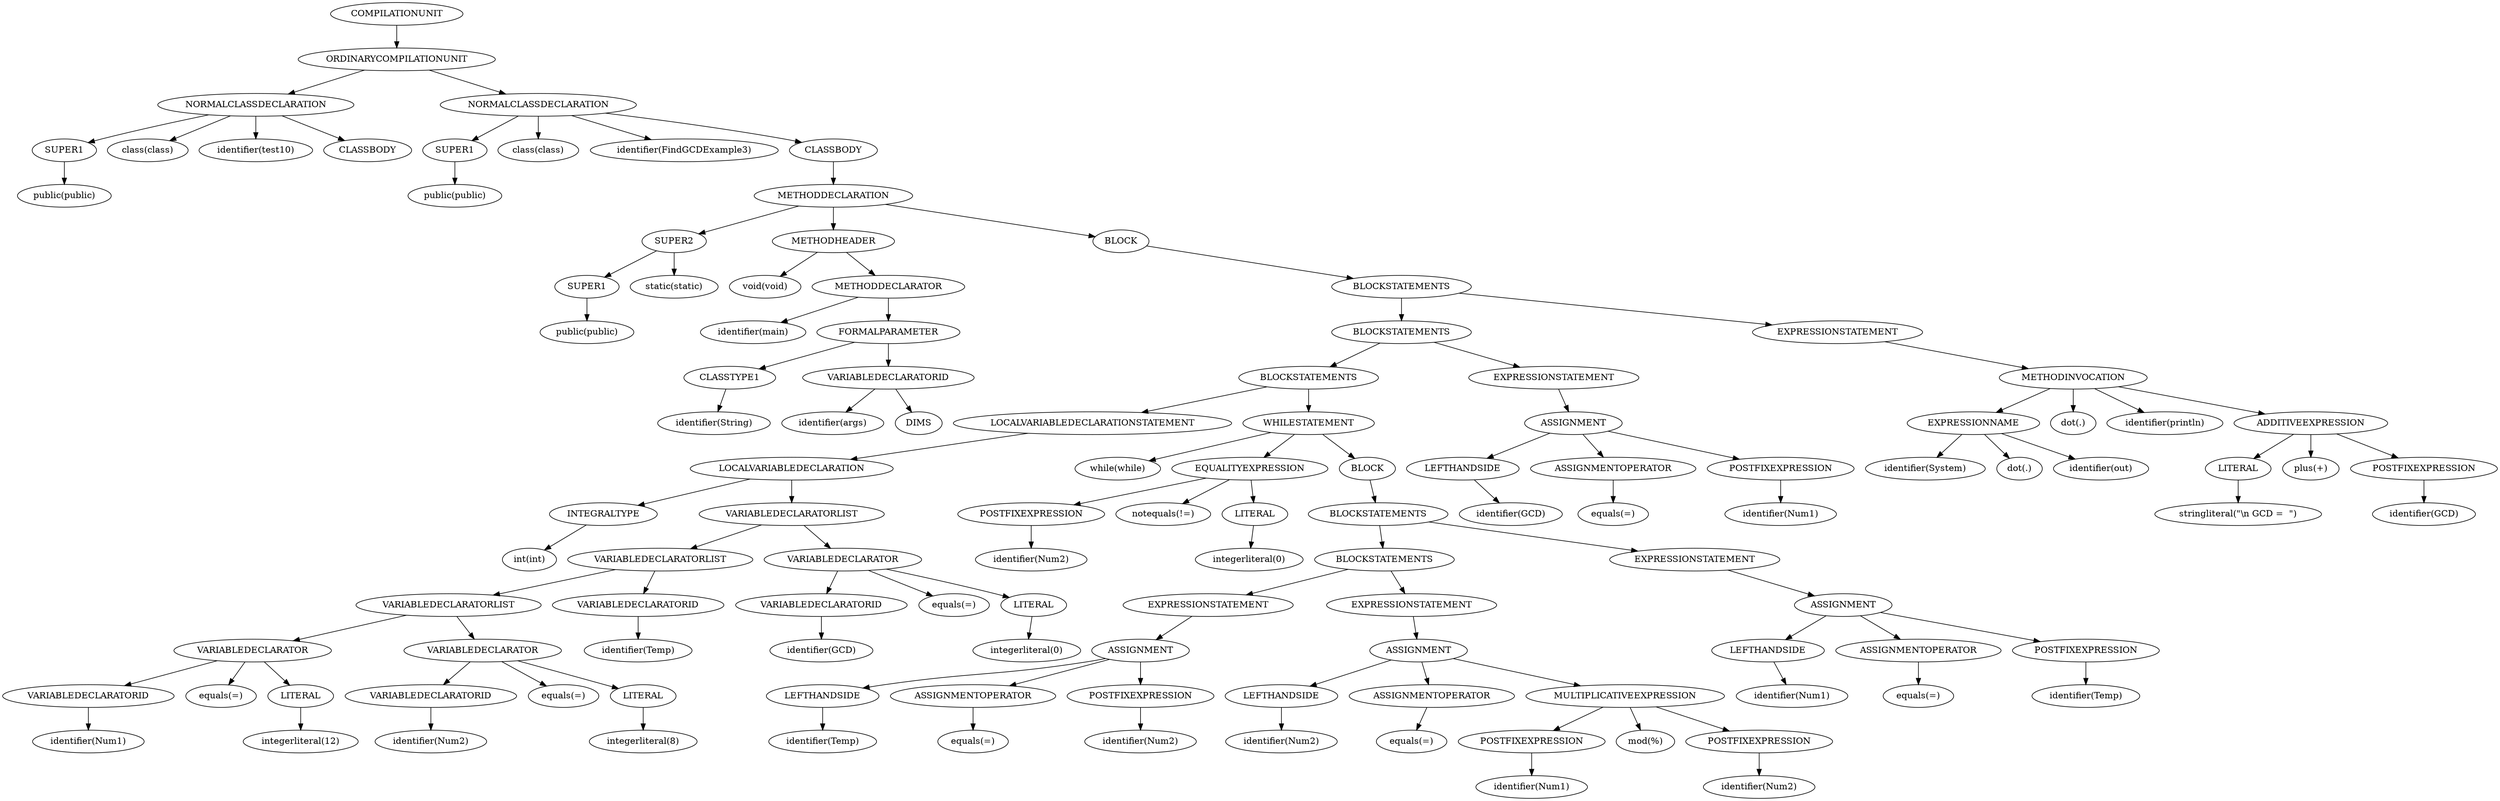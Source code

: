 digraph ASTVisual {
 ordering = out ;
10 [ label="SUPER1"]
20 [ label="public(public)"]
30 [ label="CLASSBODY"]
40 [ label="NORMALCLASSDECLARATION"]
50 [ label="class(class)"]
60 [ label="identifier(test10)"]
70 [ label="SUPER1"]
80 [ label="public(public)"]
90 [ label="SUPER1"]
100 [ label="public(public)"]
110 [ label="SUPER2"]
120 [ label="static(static)"]
130 [ label="CLASSTYPE1"]
140 [ label="identifier(String)"]
150 [ label="DIMS"]
160 [ label="VARIABLEDECLARATORID"]
170 [ label="identifier(args)"]
180 [ label="FORMALPARAMETER"]
190 [ label="METHODDECLARATOR"]
200 [ label="identifier(main)"]
210 [ label="METHODHEADER"]
220 [ label="void(void)"]
230 [ label="INTEGRALTYPE"]
240 [ label="int(int)"]
250 [ label="VARIABLEDECLARATORID"]
260 [ label="identifier(Num1)"]
270 [ label="LITERAL"]
280 [ label="integerliteral(12)"]
290 [ label="VARIABLEDECLARATOR"]
300 [ label="equals(=)"]
310 [ label="VARIABLEDECLARATORID"]
320 [ label="identifier(Num2)"]
330 [ label="LITERAL"]
340 [ label="integerliteral(8)"]
350 [ label="VARIABLEDECLARATOR"]
360 [ label="equals(=)"]
370 [ label="VARIABLEDECLARATORLIST"]
380 [ label="VARIABLEDECLARATORID"]
390 [ label="identifier(Temp)"]
400 [ label="VARIABLEDECLARATORLIST"]
410 [ label="VARIABLEDECLARATORID"]
420 [ label="identifier(GCD)"]
430 [ label="LITERAL"]
440 [ label="integerliteral(0)"]
450 [ label="VARIABLEDECLARATOR"]
460 [ label="equals(=)"]
470 [ label="VARIABLEDECLARATORLIST"]
480 [ label="LOCALVARIABLEDECLARATION"]
490 [ label="LOCALVARIABLEDECLARATIONSTATEMENT"]
500 [ label="POSTFIXEXPRESSION"]
510 [ label="identifier(Num2)"]
520 [ label="LITERAL"]
530 [ label="integerliteral(0)"]
540 [ label="EQUALITYEXPRESSION"]
550 [ label="notequals(!=)"]
560 [ label="LEFTHANDSIDE"]
570 [ label="identifier(Temp)"]
580 [ label="ASSIGNMENTOPERATOR"]
590 [ label="equals(=)"]
600 [ label="POSTFIXEXPRESSION"]
610 [ label="identifier(Num2)"]
620 [ label="ASSIGNMENT"]
630 [ label="EXPRESSIONSTATEMENT"]
640 [ label="LEFTHANDSIDE"]
650 [ label="identifier(Num2)"]
660 [ label="ASSIGNMENTOPERATOR"]
670 [ label="equals(=)"]
680 [ label="POSTFIXEXPRESSION"]
690 [ label="identifier(Num1)"]
700 [ label="POSTFIXEXPRESSION"]
710 [ label="identifier(Num2)"]
720 [ label="MULTIPLICATIVEEXPRESSION"]
730 [ label="mod(%)"]
740 [ label="ASSIGNMENT"]
750 [ label="EXPRESSIONSTATEMENT"]
760 [ label="BLOCKSTATEMENTS"]
770 [ label="LEFTHANDSIDE"]
780 [ label="identifier(Num1)"]
790 [ label="ASSIGNMENTOPERATOR"]
800 [ label="equals(=)"]
810 [ label="POSTFIXEXPRESSION"]
820 [ label="identifier(Temp)"]
830 [ label="ASSIGNMENT"]
840 [ label="EXPRESSIONSTATEMENT"]
850 [ label="BLOCKSTATEMENTS"]
860 [ label="BLOCK"]
870 [ label="WHILESTATEMENT"]
880 [ label="while(while)"]
890 [ label="BLOCKSTATEMENTS"]
900 [ label="LEFTHANDSIDE"]
910 [ label="identifier(GCD)"]
920 [ label="ASSIGNMENTOPERATOR"]
930 [ label="equals(=)"]
940 [ label="POSTFIXEXPRESSION"]
950 [ label="identifier(Num1)"]
960 [ label="ASSIGNMENT"]
970 [ label="EXPRESSIONSTATEMENT"]
980 [ label="BLOCKSTATEMENTS"]
990 [ label="EXPRESSIONNAME"]
1000 [ label="identifier(System)"]
1010 [ label="dot(.)"]
1020 [ label="identifier(out)"]
1030 [ label="LITERAL"]
1040 [ label="stringliteral(\"\\n GCD =  \")"]
1050 [ label="POSTFIXEXPRESSION"]
1060 [ label="identifier(GCD)"]
1070 [ label="ADDITIVEEXPRESSION"]
1080 [ label="plus(+)"]
1090 [ label="METHODINVOCATION"]
1100 [ label="dot(.)"]
1110 [ label="identifier(println)"]
1120 [ label="EXPRESSIONSTATEMENT"]
1130 [ label="BLOCKSTATEMENTS"]
1140 [ label="BLOCK"]
1150 [ label="METHODDECLARATION"]
1160 [ label="CLASSBODY"]
1170 [ label="NORMALCLASSDECLARATION"]
1180 [ label="class(class)"]
1190 [ label="identifier(FindGCDExample3)"]
1200 [ label="ORDINARYCOMPILATIONUNIT"]
1210 [ label="COMPILATIONUNIT"]
10 -> 20[ label=""]
40 -> 10[ label=""]
40 -> 50[ label=""]
40 -> 60[ label=""]
40 -> 30[ label=""]
70 -> 80[ label=""]
90 -> 100[ label=""]
110 -> 90[ label=""]
110 -> 120[ label=""]
130 -> 140[ label=""]
160 -> 170[ label=""]
160 -> 150[ label=""]
180 -> 130[ label=""]
180 -> 160[ label=""]
190 -> 200[ label=""]
190 -> 180[ label=""]
210 -> 220[ label=""]
210 -> 190[ label=""]
230 -> 240[ label=""]
250 -> 260[ label=""]
270 -> 280[ label=""]
290 -> 250[ label=""]
290 -> 300[ label=""]
290 -> 270[ label=""]
310 -> 320[ label=""]
330 -> 340[ label=""]
350 -> 310[ label=""]
350 -> 360[ label=""]
350 -> 330[ label=""]
370 -> 290[ label=""]
370 -> 350[ label=""]
380 -> 390[ label=""]
400 -> 370[ label=""]
400 -> 380[ label=""]
410 -> 420[ label=""]
430 -> 440[ label=""]
450 -> 410[ label=""]
450 -> 460[ label=""]
450 -> 430[ label=""]
470 -> 400[ label=""]
470 -> 450[ label=""]
480 -> 230[ label=""]
480 -> 470[ label=""]
490 -> 480[ label=""]
500 -> 510[ label=""]
520 -> 530[ label=""]
540 -> 500[ label=""]
540 -> 550[ label=""]
540 -> 520[ label=""]
560 -> 570[ label=""]
580 -> 590[ label=""]
600 -> 610[ label=""]
620 -> 560[ label=""]
620 -> 580[ label=""]
620 -> 600[ label=""]
630 -> 620[ label=""]
640 -> 650[ label=""]
660 -> 670[ label=""]
680 -> 690[ label=""]
700 -> 710[ label=""]
720 -> 680[ label=""]
720 -> 730[ label=""]
720 -> 700[ label=""]
740 -> 640[ label=""]
740 -> 660[ label=""]
740 -> 720[ label=""]
750 -> 740[ label=""]
760 -> 630[ label=""]
760 -> 750[ label=""]
770 -> 780[ label=""]
790 -> 800[ label=""]
810 -> 820[ label=""]
830 -> 770[ label=""]
830 -> 790[ label=""]
830 -> 810[ label=""]
840 -> 830[ label=""]
850 -> 760[ label=""]
850 -> 840[ label=""]
860 -> 850[ label=""]
870 -> 880[ label=""]
870 -> 540[ label=""]
870 -> 860[ label=""]
890 -> 490[ label=""]
890 -> 870[ label=""]
900 -> 910[ label=""]
920 -> 930[ label=""]
940 -> 950[ label=""]
960 -> 900[ label=""]
960 -> 920[ label=""]
960 -> 940[ label=""]
970 -> 960[ label=""]
980 -> 890[ label=""]
980 -> 970[ label=""]
990 -> 1000[ label=""]
990 -> 1010[ label=""]
990 -> 1020[ label=""]
1030 -> 1040[ label=""]
1050 -> 1060[ label=""]
1070 -> 1030[ label=""]
1070 -> 1080[ label=""]
1070 -> 1050[ label=""]
1090 -> 990[ label=""]
1090 -> 1100[ label=""]
1090 -> 1110[ label=""]
1090 -> 1070[ label=""]
1120 -> 1090[ label=""]
1130 -> 980[ label=""]
1130 -> 1120[ label=""]
1140 -> 1130[ label=""]
1150 -> 110[ label=""]
1150 -> 210[ label=""]
1150 -> 1140[ label=""]
1160 -> 1150[ label=""]
1170 -> 70[ label=""]
1170 -> 1180[ label=""]
1170 -> 1190[ label=""]
1170 -> 1160[ label=""]
1200 -> 40[ label=""]
1200 -> 1170[ label=""]
1210 -> 1200[ label=""]
  }
